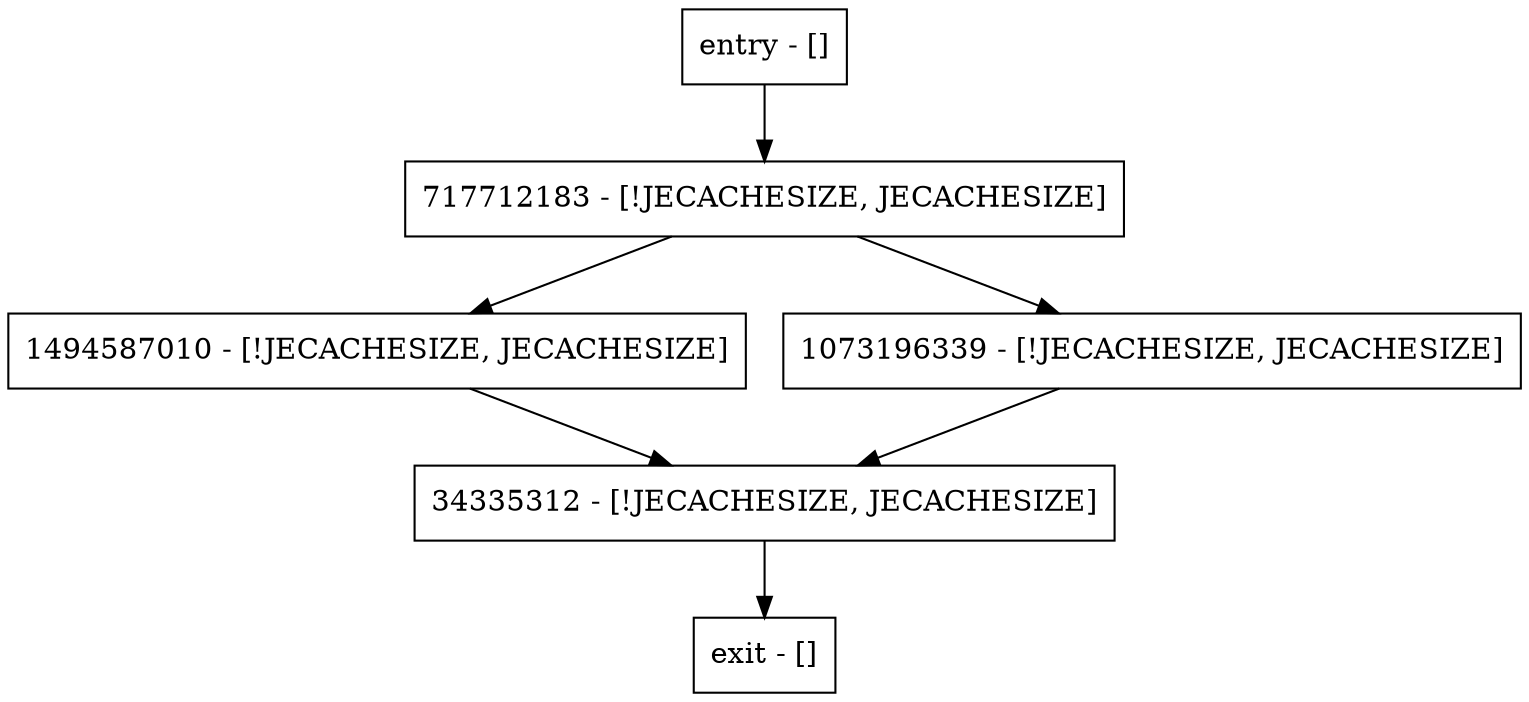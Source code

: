 digraph <clinit> {
node [shape=record];
entry [label="entry - []"];
exit [label="exit - []"];
1494587010 [label="1494587010 - [!JECACHESIZE, JECACHESIZE]"];
717712183 [label="717712183 - [!JECACHESIZE, JECACHESIZE]"];
1073196339 [label="1073196339 - [!JECACHESIZE, JECACHESIZE]"];
34335312 [label="34335312 - [!JECACHESIZE, JECACHESIZE]"];
entry;
exit;
entry -> 717712183;
1494587010 -> 34335312;
717712183 -> 1494587010;
717712183 -> 1073196339;
1073196339 -> 34335312;
34335312 -> exit;
}
